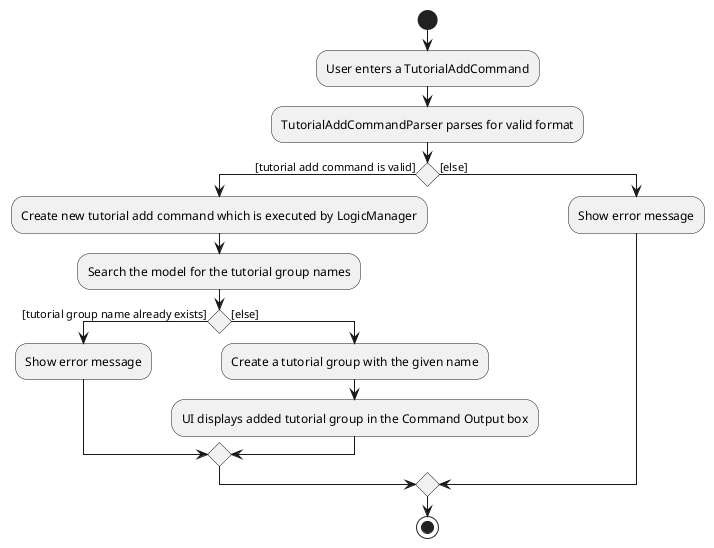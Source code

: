 @startuml
start
:User enters a TutorialAddCommand;
:TutorialAddCommandParser parses for valid format;
'Since the beta syntax does not support placing the condition outside the
'diamond we place it as the true branch instead.

if () then ([tutorial add command is valid])
    :Create new tutorial add command which is executed by LogicManager;
    :Search the model for the tutorial group names;
    if () then  ([tutorial group name already exists])
    :Show error message;
    else ([else])
    :Create a tutorial group with the given name;
    :UI displays added tutorial group in the Command Output box;
    endif
else ([else])
    :Show error message;
endif
stop
@enduml
